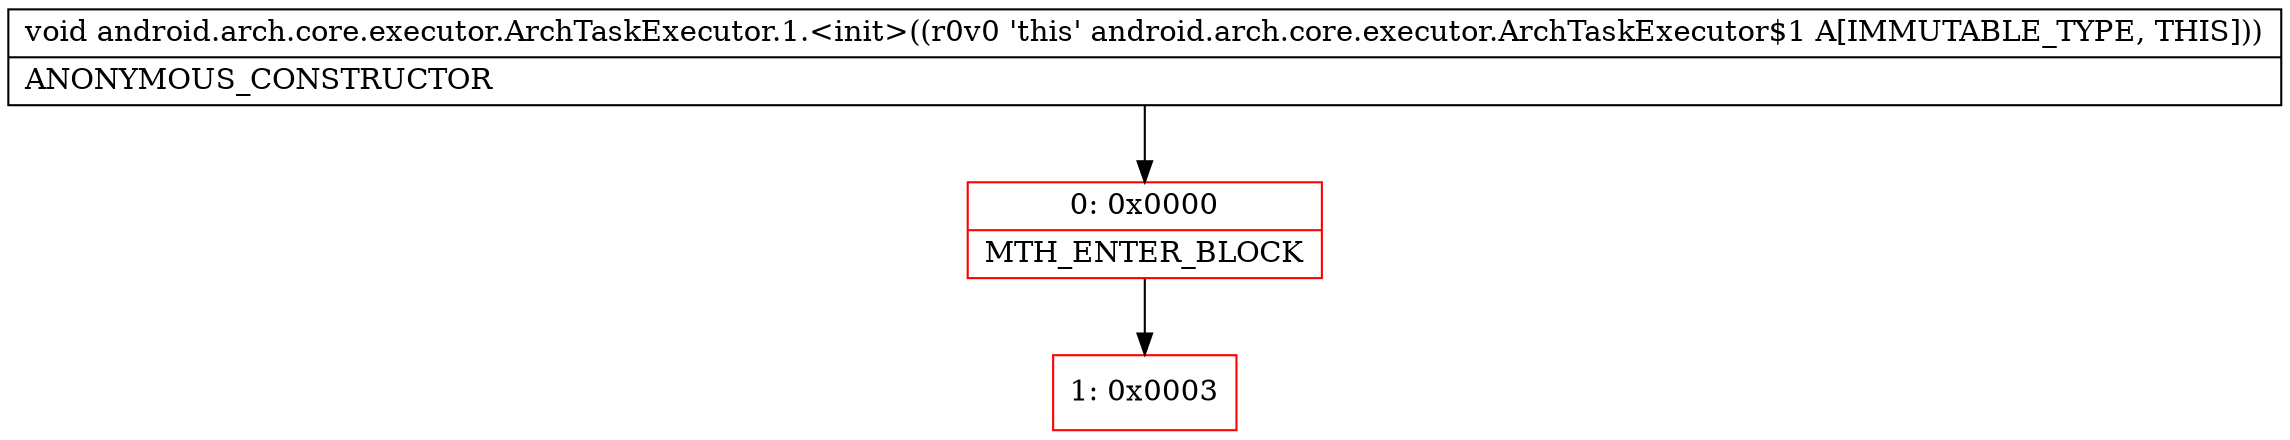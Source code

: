 digraph "CFG forandroid.arch.core.executor.ArchTaskExecutor.1.\<init\>()V" {
subgraph cluster_Region_2131269089 {
label = "R(0)";
node [shape=record,color=blue];
}
Node_0 [shape=record,color=red,label="{0\:\ 0x0000|MTH_ENTER_BLOCK\l}"];
Node_1 [shape=record,color=red,label="{1\:\ 0x0003}"];
MethodNode[shape=record,label="{void android.arch.core.executor.ArchTaskExecutor.1.\<init\>((r0v0 'this' android.arch.core.executor.ArchTaskExecutor$1 A[IMMUTABLE_TYPE, THIS]))  | ANONYMOUS_CONSTRUCTOR\l}"];
MethodNode -> Node_0;
Node_0 -> Node_1;
}


